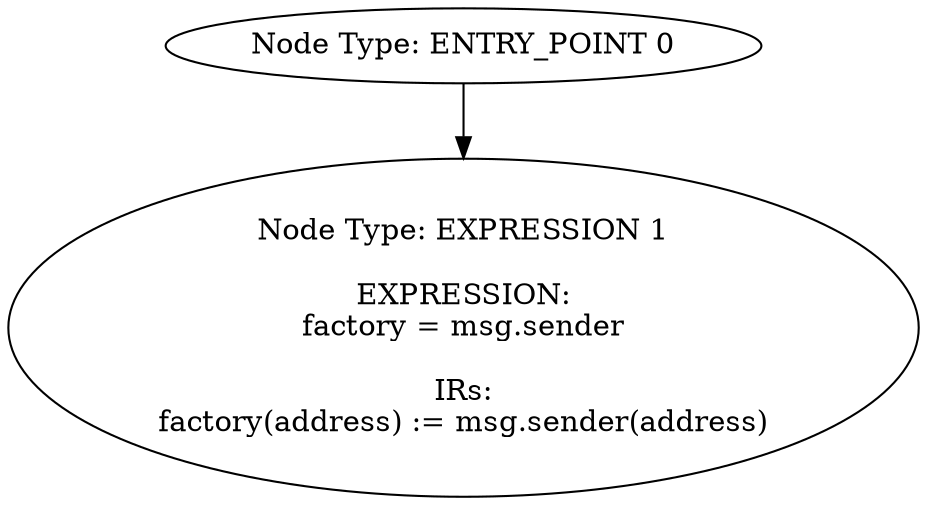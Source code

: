 digraph{
0[label="Node Type: ENTRY_POINT 0
"];
0->1;
1[label="Node Type: EXPRESSION 1

EXPRESSION:
factory = msg.sender

IRs:
factory(address) := msg.sender(address)"];
}
